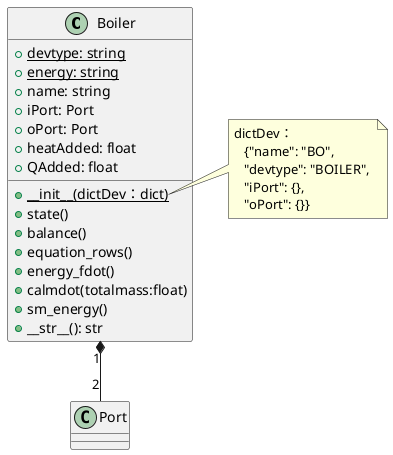 @startuml
class Boiler{
    + {static} devtype: string 
    + {static} energy: string
    + name: string 
    + iPort: Port
    + oPort: Port
    + heatAdded: float  
    + QAdded: float 
    + {static} __init__(dictDev：dict)
    + state()
    + balance()
    + equation_rows()
    + energy_fdot()
    + calmdot(totalmass:float)
    + sm_energy()
    +__str__(): str
}
note right of Boiler::__init__
  dictDev： 
     {"name": "BO",
     "devtype": "BOILER", 
     "iPort": {},
     "oPort": {}}
end note
Boiler "1" *-- "2" Port 

@enduml